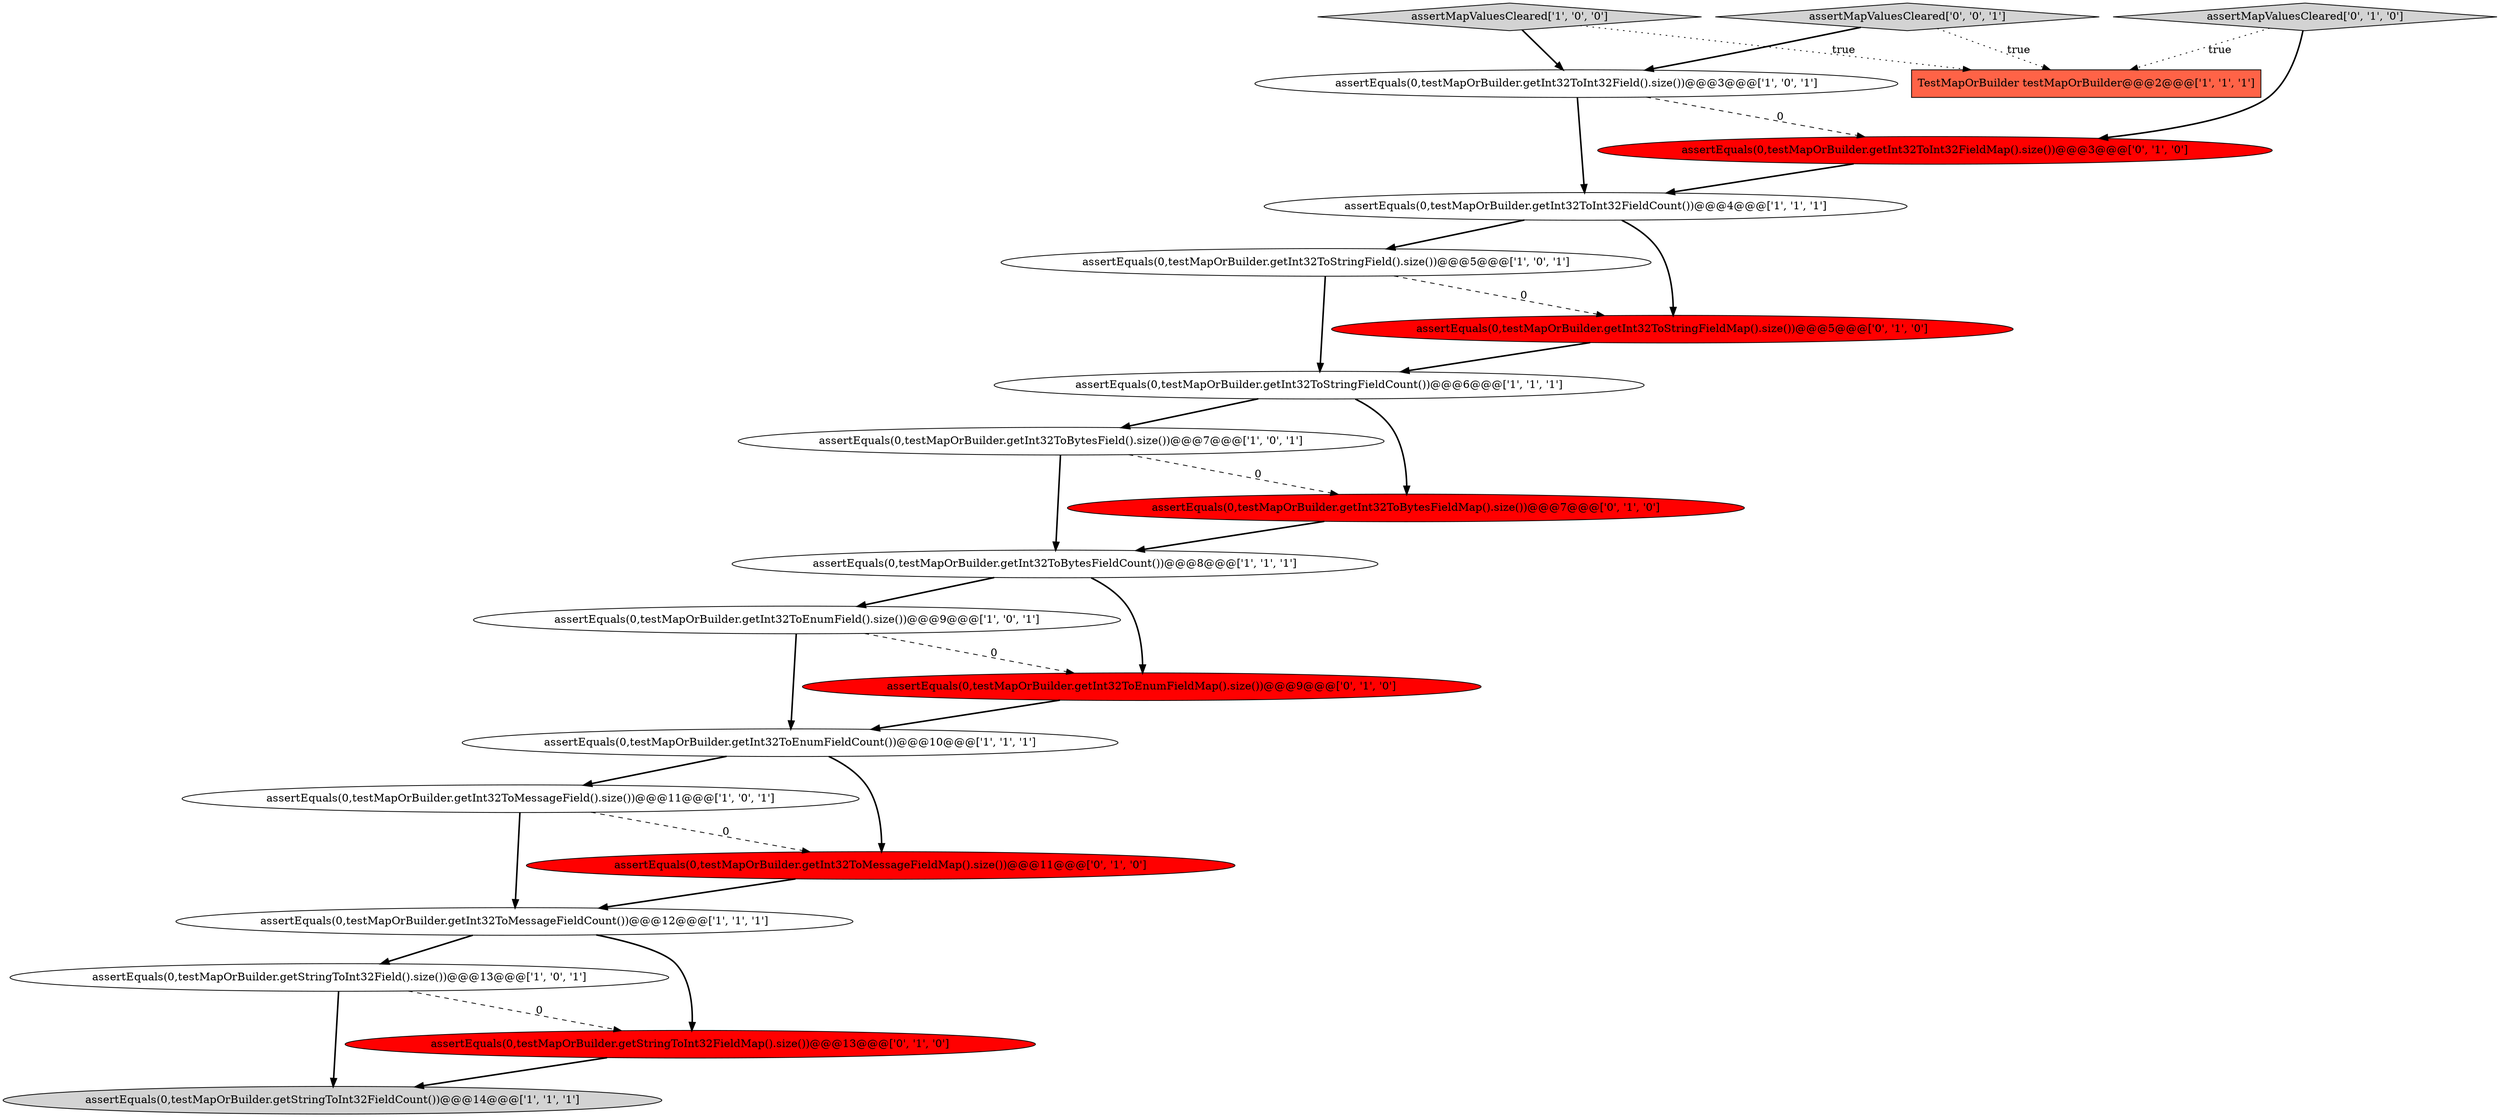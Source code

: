 digraph {
4 [style = filled, label = "assertEquals(0,testMapOrBuilder.getInt32ToMessageFieldCount())@@@12@@@['1', '1', '1']", fillcolor = white, shape = ellipse image = "AAA0AAABBB1BBB"];
8 [style = filled, label = "assertEquals(0,testMapOrBuilder.getStringToInt32FieldCount())@@@14@@@['1', '1', '1']", fillcolor = lightgray, shape = ellipse image = "AAA0AAABBB1BBB"];
10 [style = filled, label = "assertEquals(0,testMapOrBuilder.getInt32ToStringField().size())@@@5@@@['1', '0', '1']", fillcolor = white, shape = ellipse image = "AAA0AAABBB1BBB"];
0 [style = filled, label = "assertEquals(0,testMapOrBuilder.getInt32ToInt32FieldCount())@@@4@@@['1', '1', '1']", fillcolor = white, shape = ellipse image = "AAA0AAABBB1BBB"];
6 [style = filled, label = "assertEquals(0,testMapOrBuilder.getInt32ToEnumField().size())@@@9@@@['1', '0', '1']", fillcolor = white, shape = ellipse image = "AAA0AAABBB1BBB"];
3 [style = filled, label = "assertEquals(0,testMapOrBuilder.getInt32ToBytesField().size())@@@7@@@['1', '0', '1']", fillcolor = white, shape = ellipse image = "AAA0AAABBB1BBB"];
14 [style = filled, label = "assertEquals(0,testMapOrBuilder.getInt32ToStringFieldMap().size())@@@5@@@['0', '1', '0']", fillcolor = red, shape = ellipse image = "AAA1AAABBB2BBB"];
1 [style = filled, label = "assertEquals(0,testMapOrBuilder.getStringToInt32Field().size())@@@13@@@['1', '0', '1']", fillcolor = white, shape = ellipse image = "AAA0AAABBB1BBB"];
13 [style = filled, label = "assertEquals(0,testMapOrBuilder.getInt32ToMessageField().size())@@@11@@@['1', '0', '1']", fillcolor = white, shape = ellipse image = "AAA0AAABBB1BBB"];
20 [style = filled, label = "assertMapValuesCleared['0', '1', '0']", fillcolor = lightgray, shape = diamond image = "AAA0AAABBB2BBB"];
7 [style = filled, label = "assertEquals(0,testMapOrBuilder.getInt32ToEnumFieldCount())@@@10@@@['1', '1', '1']", fillcolor = white, shape = ellipse image = "AAA0AAABBB1BBB"];
16 [style = filled, label = "assertEquals(0,testMapOrBuilder.getInt32ToInt32FieldMap().size())@@@3@@@['0', '1', '0']", fillcolor = red, shape = ellipse image = "AAA1AAABBB2BBB"];
18 [style = filled, label = "assertEquals(0,testMapOrBuilder.getInt32ToMessageFieldMap().size())@@@11@@@['0', '1', '0']", fillcolor = red, shape = ellipse image = "AAA1AAABBB2BBB"];
11 [style = filled, label = "assertEquals(0,testMapOrBuilder.getInt32ToBytesFieldCount())@@@8@@@['1', '1', '1']", fillcolor = white, shape = ellipse image = "AAA0AAABBB1BBB"];
19 [style = filled, label = "assertEquals(0,testMapOrBuilder.getInt32ToBytesFieldMap().size())@@@7@@@['0', '1', '0']", fillcolor = red, shape = ellipse image = "AAA1AAABBB2BBB"];
5 [style = filled, label = "assertEquals(0,testMapOrBuilder.getInt32ToInt32Field().size())@@@3@@@['1', '0', '1']", fillcolor = white, shape = ellipse image = "AAA0AAABBB1BBB"];
2 [style = filled, label = "TestMapOrBuilder testMapOrBuilder@@@2@@@['1', '1', '1']", fillcolor = tomato, shape = box image = "AAA0AAABBB1BBB"];
12 [style = filled, label = "assertEquals(0,testMapOrBuilder.getInt32ToStringFieldCount())@@@6@@@['1', '1', '1']", fillcolor = white, shape = ellipse image = "AAA0AAABBB1BBB"];
21 [style = filled, label = "assertMapValuesCleared['0', '0', '1']", fillcolor = lightgray, shape = diamond image = "AAA0AAABBB3BBB"];
9 [style = filled, label = "assertMapValuesCleared['1', '0', '0']", fillcolor = lightgray, shape = diamond image = "AAA0AAABBB1BBB"];
17 [style = filled, label = "assertEquals(0,testMapOrBuilder.getInt32ToEnumFieldMap().size())@@@9@@@['0', '1', '0']", fillcolor = red, shape = ellipse image = "AAA1AAABBB2BBB"];
15 [style = filled, label = "assertEquals(0,testMapOrBuilder.getStringToInt32FieldMap().size())@@@13@@@['0', '1', '0']", fillcolor = red, shape = ellipse image = "AAA1AAABBB2BBB"];
7->13 [style = bold, label=""];
16->0 [style = bold, label=""];
1->8 [style = bold, label=""];
1->15 [style = dashed, label="0"];
11->6 [style = bold, label=""];
4->15 [style = bold, label=""];
3->11 [style = bold, label=""];
21->2 [style = dotted, label="true"];
19->11 [style = bold, label=""];
6->17 [style = dashed, label="0"];
3->19 [style = dashed, label="0"];
17->7 [style = bold, label=""];
5->16 [style = dashed, label="0"];
21->5 [style = bold, label=""];
0->10 [style = bold, label=""];
0->14 [style = bold, label=""];
20->16 [style = bold, label=""];
18->4 [style = bold, label=""];
5->0 [style = bold, label=""];
10->12 [style = bold, label=""];
9->2 [style = dotted, label="true"];
14->12 [style = bold, label=""];
9->5 [style = bold, label=""];
7->18 [style = bold, label=""];
11->17 [style = bold, label=""];
20->2 [style = dotted, label="true"];
4->1 [style = bold, label=""];
12->3 [style = bold, label=""];
13->18 [style = dashed, label="0"];
6->7 [style = bold, label=""];
12->19 [style = bold, label=""];
15->8 [style = bold, label=""];
10->14 [style = dashed, label="0"];
13->4 [style = bold, label=""];
}

